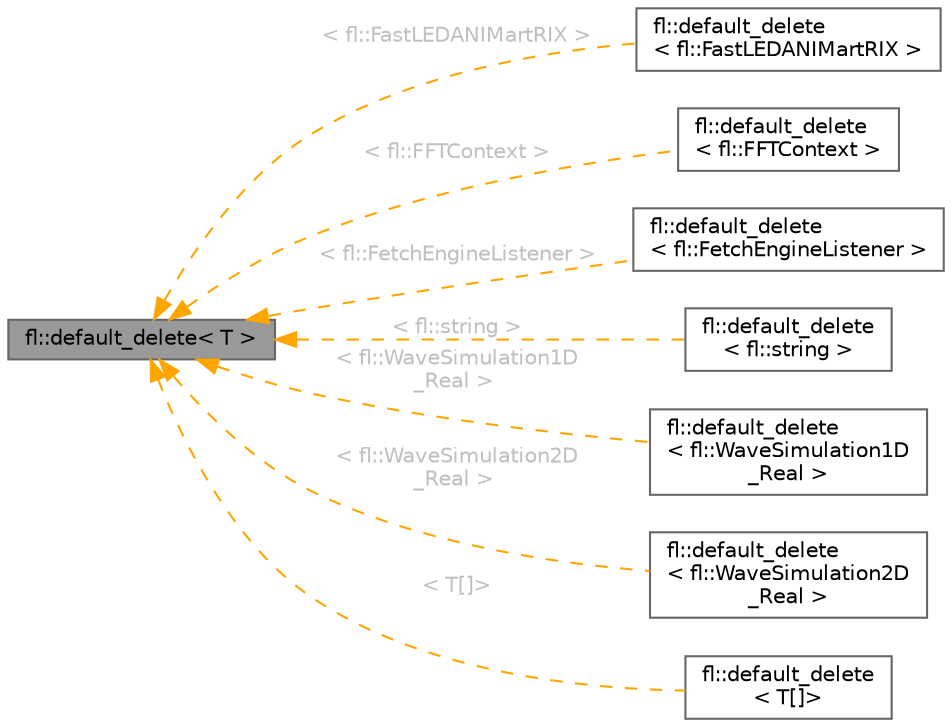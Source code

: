 digraph "fl::default_delete&lt; T &gt;"
{
 // INTERACTIVE_SVG=YES
 // LATEX_PDF_SIZE
  bgcolor="transparent";
  edge [fontname=Helvetica,fontsize=10,labelfontname=Helvetica,labelfontsize=10];
  node [fontname=Helvetica,fontsize=10,shape=box,height=0.2,width=0.4];
  rankdir="LR";
  Node1 [id="Node000001",label="fl::default_delete\< T \>",height=0.2,width=0.4,color="gray40", fillcolor="grey60", style="filled", fontcolor="black",tooltip=" "];
  Node1 -> Node2 [id="edge1_Node000001_Node000002",dir="back",color="orange",style="dashed",tooltip=" ",label=" \< fl::FastLEDANIMartRIX \>",fontcolor="grey" ];
  Node2 [id="Node000002",label="fl::default_delete\l\< fl::FastLEDANIMartRIX \>",height=0.2,width=0.4,color="gray40", fillcolor="white", style="filled",URL="$d5/d2b/structfl_1_1default__delete.html",tooltip=" "];
  Node1 -> Node3 [id="edge2_Node000001_Node000003",dir="back",color="orange",style="dashed",tooltip=" ",label=" \< fl::FFTContext \>",fontcolor="grey" ];
  Node3 [id="Node000003",label="fl::default_delete\l\< fl::FFTContext \>",height=0.2,width=0.4,color="gray40", fillcolor="white", style="filled",URL="$d5/d2b/structfl_1_1default__delete.html",tooltip=" "];
  Node1 -> Node4 [id="edge3_Node000001_Node000004",dir="back",color="orange",style="dashed",tooltip=" ",label=" \< fl::FetchEngineListener \>",fontcolor="grey" ];
  Node4 [id="Node000004",label="fl::default_delete\l\< fl::FetchEngineListener \>",height=0.2,width=0.4,color="gray40", fillcolor="white", style="filled",URL="$d5/d2b/structfl_1_1default__delete.html",tooltip=" "];
  Node1 -> Node5 [id="edge4_Node000001_Node000005",dir="back",color="orange",style="dashed",tooltip=" ",label=" \< fl::string \>",fontcolor="grey" ];
  Node5 [id="Node000005",label="fl::default_delete\l\< fl::string \>",height=0.2,width=0.4,color="gray40", fillcolor="white", style="filled",URL="$d5/d2b/structfl_1_1default__delete.html",tooltip=" "];
  Node1 -> Node6 [id="edge5_Node000001_Node000006",dir="back",color="orange",style="dashed",tooltip=" ",label=" \< fl::WaveSimulation1D\l_Real \>",fontcolor="grey" ];
  Node6 [id="Node000006",label="fl::default_delete\l\< fl::WaveSimulation1D\l_Real \>",height=0.2,width=0.4,color="gray40", fillcolor="white", style="filled",URL="$d5/d2b/structfl_1_1default__delete.html",tooltip=" "];
  Node1 -> Node7 [id="edge6_Node000001_Node000007",dir="back",color="orange",style="dashed",tooltip=" ",label=" \< fl::WaveSimulation2D\l_Real \>",fontcolor="grey" ];
  Node7 [id="Node000007",label="fl::default_delete\l\< fl::WaveSimulation2D\l_Real \>",height=0.2,width=0.4,color="gray40", fillcolor="white", style="filled",URL="$d5/d2b/structfl_1_1default__delete.html",tooltip=" "];
  Node1 -> Node8 [id="edge7_Node000001_Node000008",dir="back",color="orange",style="dashed",tooltip=" ",label=" \< T[]\>",fontcolor="grey" ];
  Node8 [id="Node000008",label="fl::default_delete\l\< T[]\>",height=0.2,width=0.4,color="gray40", fillcolor="white", style="filled",URL="$da/ddc/structfl_1_1default__delete_3_01_t_0f_0e_4.html",tooltip=" "];
}
